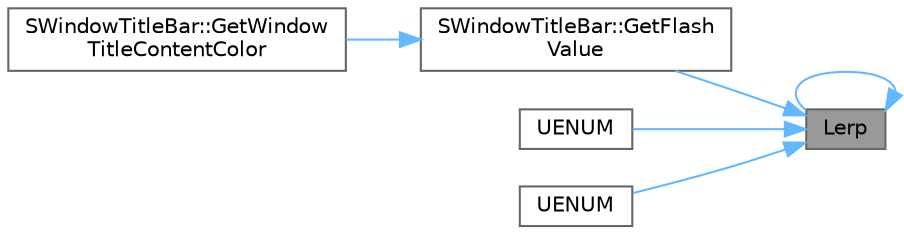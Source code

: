 digraph "Lerp"
{
 // INTERACTIVE_SVG=YES
 // LATEX_PDF_SIZE
  bgcolor="transparent";
  edge [fontname=Helvetica,fontsize=10,labelfontname=Helvetica,labelfontsize=10];
  node [fontname=Helvetica,fontsize=10,shape=box,height=0.2,width=0.4];
  rankdir="RL";
  Node1 [id="Node000001",label="Lerp",height=0.2,width=0.4,color="gray40", fillcolor="grey60", style="filled", fontcolor="black",tooltip=" "];
  Node1 -> Node2 [id="edge1_Node000001_Node000002",dir="back",color="steelblue1",style="solid",tooltip=" "];
  Node2 [id="Node000002",label="SWindowTitleBar::GetFlash\lValue",height=0.2,width=0.4,color="grey40", fillcolor="white", style="filled",URL="$d3/df3/classSWindowTitleBar.html#ad742f812bd910c5e2d12fcdafbd0f604",tooltip=" "];
  Node2 -> Node3 [id="edge2_Node000002_Node000003",dir="back",color="steelblue1",style="solid",tooltip=" "];
  Node3 [id="Node000003",label="SWindowTitleBar::GetWindow\lTitleContentColor",height=0.2,width=0.4,color="grey40", fillcolor="white", style="filled",URL="$d3/df3/classSWindowTitleBar.html#aee1d4a4ffac14501ba0b767cc23506fb",tooltip=" "];
  Node1 -> Node1 [id="edge3_Node000001_Node000001",dir="back",color="steelblue1",style="solid",tooltip=" "];
  Node1 -> Node4 [id="edge4_Node000001_Node000004",dir="back",color="steelblue1",style="solid",tooltip=" "];
  Node4 [id="Node000004",label="UENUM",height=0.2,width=0.4,color="grey40", fillcolor="white", style="filled",URL="$d1/d98/MaterialExpressionOperator_8h.html#a4f8ae7521bf5df2b98cb786a809abefb",tooltip=" "];
  Node1 -> Node5 [id="edge5_Node000001_Node000005",dir="back",color="steelblue1",style="solid",tooltip=" "];
  Node5 [id="Node000005",label="UENUM",height=0.2,width=0.4,color="grey40", fillcolor="white", style="filled",URL="$df/d5b/MeshVertexPaintBrushOps_8h.html#a389b1a2b79d3bc56faa0a4364210fd7b",tooltip=" "];
}
